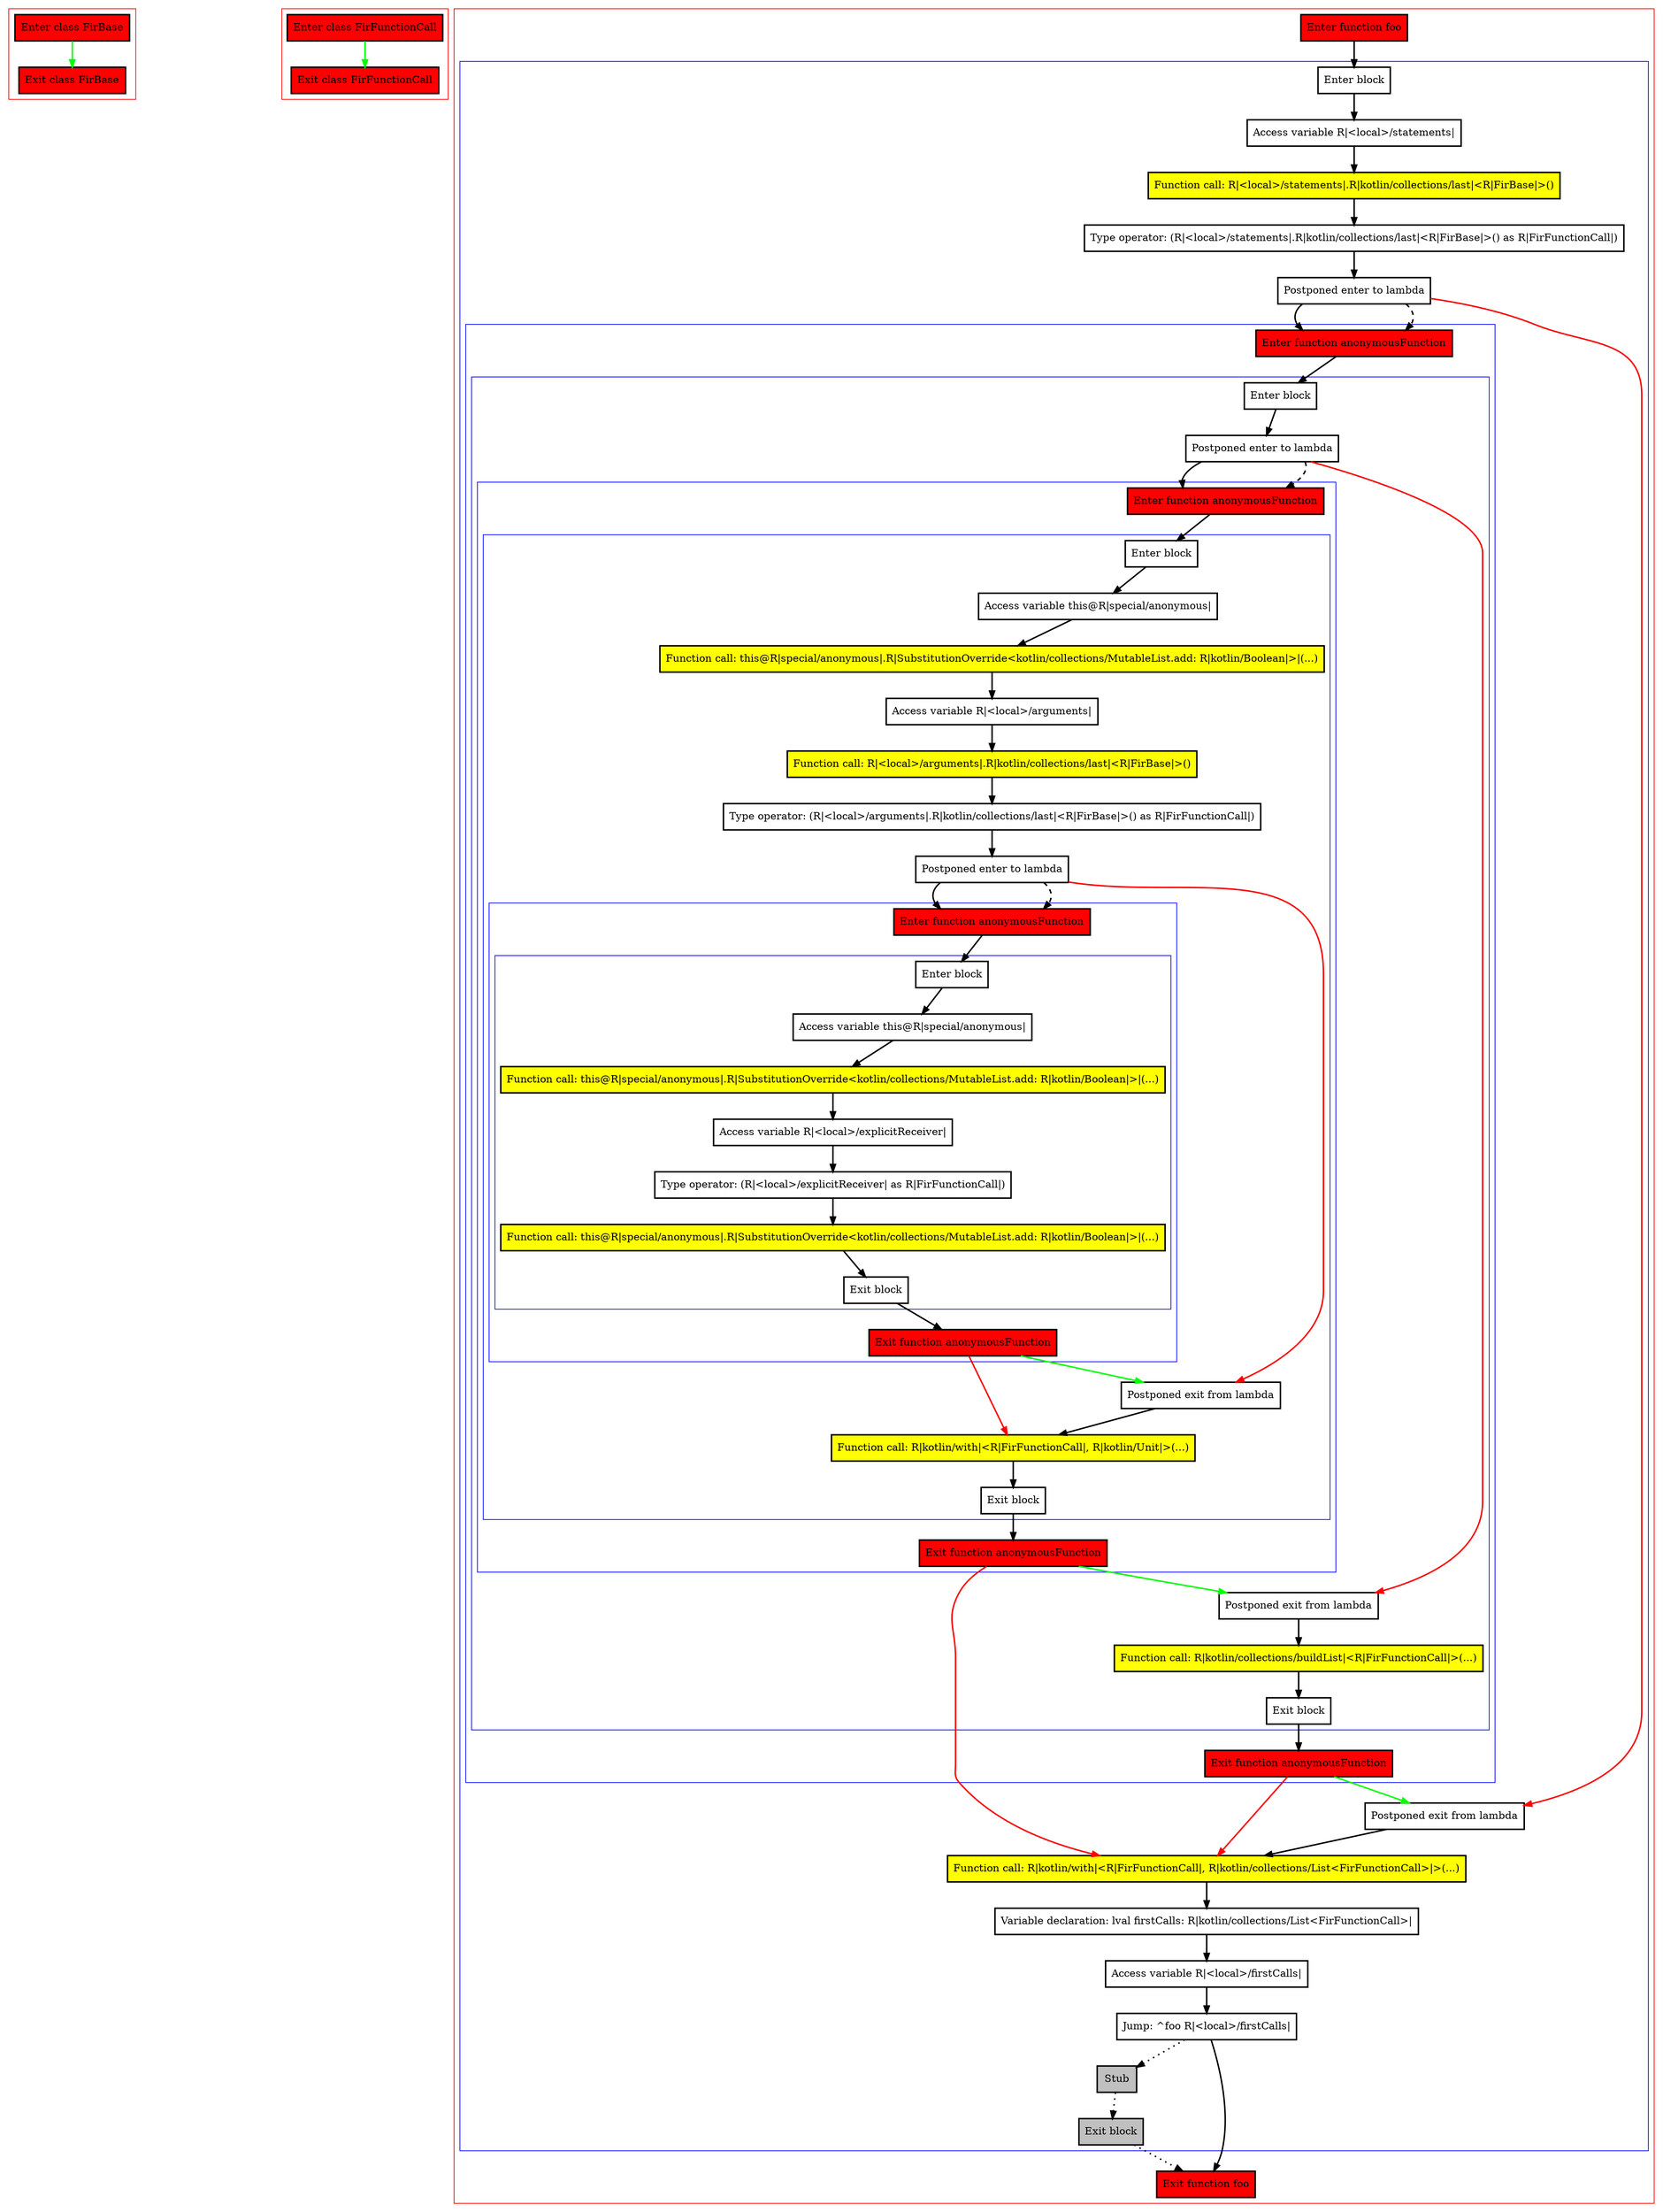 digraph complexPostponedCfg_kt {
    graph [nodesep=3]
    node [shape=box penwidth=2]
    edge [penwidth=2]

    subgraph cluster_0 {
        color=red
        0 [label="Enter class FirBase" style="filled" fillcolor=red];
        1 [label="Exit class FirBase" style="filled" fillcolor=red];
    }
    0 -> {1} [color=green];

    subgraph cluster_1 {
        color=red
        2 [label="Enter class FirFunctionCall" style="filled" fillcolor=red];
        3 [label="Exit class FirFunctionCall" style="filled" fillcolor=red];
    }
    2 -> {3} [color=green];

    subgraph cluster_2 {
        color=red
        4 [label="Enter function foo" style="filled" fillcolor=red];
        subgraph cluster_3 {
            color=blue
            5 [label="Enter block"];
            6 [label="Access variable R|<local>/statements|"];
            7 [label="Function call: R|<local>/statements|.R|kotlin/collections/last|<R|FirBase|>()" style="filled" fillcolor=yellow];
            8 [label="Type operator: (R|<local>/statements|.R|kotlin/collections/last|<R|FirBase|>() as R|FirFunctionCall|)"];
            9 [label="Postponed enter to lambda"];
            subgraph cluster_4 {
                color=blue
                18 [label="Enter function anonymousFunction" style="filled" fillcolor=red];
                subgraph cluster_5 {
                    color=blue
                    19 [label="Enter block"];
                    20 [label="Postponed enter to lambda"];
                    subgraph cluster_6 {
                        color=blue
                        25 [label="Enter function anonymousFunction" style="filled" fillcolor=red];
                        subgraph cluster_7 {
                            color=blue
                            26 [label="Enter block"];
                            27 [label="Access variable this@R|special/anonymous|"];
                            28 [label="Function call: this@R|special/anonymous|.R|SubstitutionOverride<kotlin/collections/MutableList.add: R|kotlin/Boolean|>|(...)" style="filled" fillcolor=yellow];
                            29 [label="Access variable R|<local>/arguments|"];
                            30 [label="Function call: R|<local>/arguments|.R|kotlin/collections/last|<R|FirBase|>()" style="filled" fillcolor=yellow];
                            31 [label="Type operator: (R|<local>/arguments|.R|kotlin/collections/last|<R|FirBase|>() as R|FirFunctionCall|)"];
                            32 [label="Postponed enter to lambda"];
                            subgraph cluster_8 {
                                color=blue
                                37 [label="Enter function anonymousFunction" style="filled" fillcolor=red];
                                subgraph cluster_9 {
                                    color=blue
                                    38 [label="Enter block"];
                                    39 [label="Access variable this@R|special/anonymous|"];
                                    40 [label="Function call: this@R|special/anonymous|.R|SubstitutionOverride<kotlin/collections/MutableList.add: R|kotlin/Boolean|>|(...)" style="filled" fillcolor=yellow];
                                    41 [label="Access variable R|<local>/explicitReceiver|"];
                                    42 [label="Type operator: (R|<local>/explicitReceiver| as R|FirFunctionCall|)"];
                                    43 [label="Function call: this@R|special/anonymous|.R|SubstitutionOverride<kotlin/collections/MutableList.add: R|kotlin/Boolean|>|(...)" style="filled" fillcolor=yellow];
                                    44 [label="Exit block"];
                                }
                                45 [label="Exit function anonymousFunction" style="filled" fillcolor=red];
                            }
                            33 [label="Postponed exit from lambda"];
                            34 [label="Function call: R|kotlin/with|<R|FirFunctionCall|, R|kotlin/Unit|>(...)" style="filled" fillcolor=yellow];
                            35 [label="Exit block"];
                        }
                        36 [label="Exit function anonymousFunction" style="filled" fillcolor=red];
                    }
                    21 [label="Postponed exit from lambda"];
                    22 [label="Function call: R|kotlin/collections/buildList|<R|FirFunctionCall|>(...)" style="filled" fillcolor=yellow];
                    23 [label="Exit block"];
                }
                24 [label="Exit function anonymousFunction" style="filled" fillcolor=red];
            }
            10 [label="Postponed exit from lambda"];
            11 [label="Function call: R|kotlin/with|<R|FirFunctionCall|, R|kotlin/collections/List<FirFunctionCall>|>(...)" style="filled" fillcolor=yellow];
            12 [label="Variable declaration: lval firstCalls: R|kotlin/collections/List<FirFunctionCall>|"];
            13 [label="Access variable R|<local>/firstCalls|"];
            14 [label="Jump: ^foo R|<local>/firstCalls|"];
            15 [label="Stub" style="filled" fillcolor=gray];
            16 [label="Exit block" style="filled" fillcolor=gray];
        }
        17 [label="Exit function foo" style="filled" fillcolor=red];
    }
    4 -> {5};
    5 -> {6};
    6 -> {7};
    7 -> {8};
    8 -> {9};
    9 -> {18};
    9 -> {10} [color=red];
    9 -> {18} [style=dashed];
    10 -> {11};
    11 -> {12};
    12 -> {13};
    13 -> {14};
    14 -> {17};
    14 -> {15} [style=dotted];
    15 -> {16} [style=dotted];
    16 -> {17} [style=dotted];
    18 -> {19};
    19 -> {20};
    20 -> {25};
    20 -> {21} [color=red];
    20 -> {25} [style=dashed];
    21 -> {22};
    22 -> {23};
    23 -> {24};
    24 -> {11} [color=red];
    24 -> {10} [color=green];
    25 -> {26};
    26 -> {27};
    27 -> {28};
    28 -> {29};
    29 -> {30};
    30 -> {31};
    31 -> {32};
    32 -> {37};
    32 -> {33} [color=red];
    32 -> {37} [style=dashed];
    33 -> {34};
    34 -> {35};
    35 -> {36};
    36 -> {11} [color=red];
    36 -> {21} [color=green];
    37 -> {38};
    38 -> {39};
    39 -> {40};
    40 -> {41};
    41 -> {42};
    42 -> {43};
    43 -> {44};
    44 -> {45};
    45 -> {34} [color=red];
    45 -> {33} [color=green];

}
